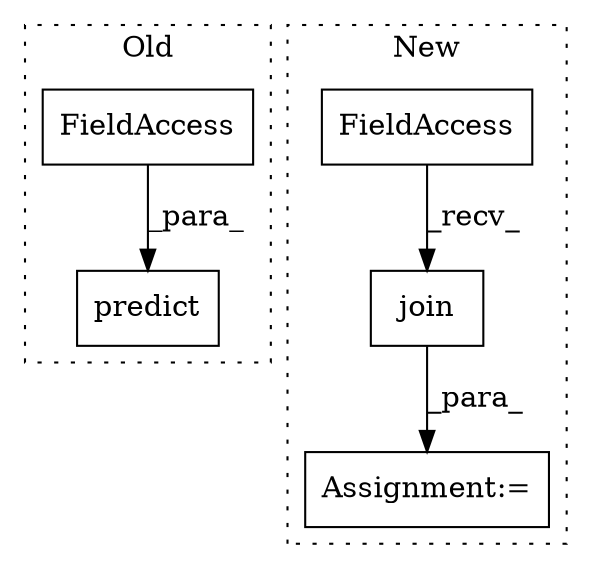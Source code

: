 digraph G {
subgraph cluster0 {
1 [label="predict" a="32" s="4490,4540" l="8,1" shape="box"];
4 [label="FieldAccess" a="22" s="4533" l="7" shape="box"];
label = "Old";
style="dotted";
}
subgraph cluster1 {
2 [label="join" a="32" s="5033,5068" l="5,1" shape="box"];
3 [label="FieldAccess" a="22" s="5025" l="2" shape="box"];
5 [label="Assignment:=" a="7" s="5024" l="1" shape="box"];
label = "New";
style="dotted";
}
2 -> 5 [label="_para_"];
3 -> 2 [label="_recv_"];
4 -> 1 [label="_para_"];
}